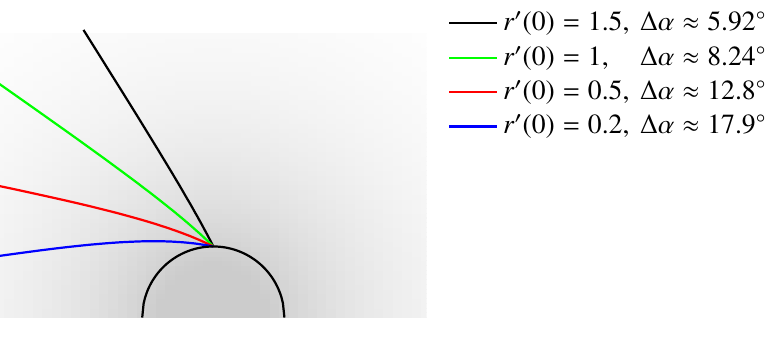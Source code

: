 \documentclass{standalone}

\usepackage{pgfplots}
\usepackage{tikz}
\usepackage{xcolor}
\usepackage{txfonts}

%used for drawing n(r)-Area
\definecolor{lGray}{gray}{0.8}
\definecolor{llGray}{gray}{0.9}
\usepgfplotslibrary{fillbetween}

\tikzset{
  ring shading/.code args={from #1 at #2 to #3 at #4}{
    \def\colin{#1}
    \def\radin{#2}
    \def\colout{#3}
    \def\radout{#4}
    \pgfmathsetmacro{\proportion}{\radin/\radout}
    \pgfmathsetmacro{\outer}{.8818cm}
    \pgfmathsetmacro{\inner}{.8818cm*\proportion}
    \pgfmathsetmacro{\innerlow}{\inner-0.01pt}
    \pgfdeclareradialshading{ring}{\pgfpoint{0cm}{0cm}}%
    {
      color(0pt)=(white);
      color(\innerlow)=(white);
      color(\inner)=(#1);
      color(\outer)=(#3)
    }
    \pgfkeysalso{/tikz/shading=ring}
  },
}

\begin{document}

\begin{tikzpicture}
  \begin{axis} [
    axis lines=none, 
    width=7cm, 
    axis equal,
    ticks = none, 
    legend pos = outer north east, 
	  legend cell align=left,
    legend style={draw=none}, 
    ymin = 0,
    ymax = 4,
    xmin = -3, 
    xmax = 3, 
    zmin = 1,
    zmax = 2,
    %colorbar, 
    colormap={traditionalpm3d}{color=(white) color=(llGray) color=(lGray) color=(lGray)},
    view={0}{90}
  ]  
    \addplot3[surf, domain=-4:4, y domain=0:4, shader=flat, samples=61, forget plot] {1 + 1 * exp(-(sqrt(x^2+y^2)-1)/2)};  

    %f'(0) = 1.5
    \addplot [mark = none, thick, color=black] coordinates {
      (0.0,1.0)(-0.014,1.027)(-0.028,1.055)(-0.043,1.085)(-0.059,1.116)(-0.076,1.148)(-0.094,1.183)(-0.113,1.218)(-0.134,1.256)(-0.155,1.296)(-0.178,1.338)(-0.203,1.383)(-0.229,1.43)(-0.258,1.48)(-0.288,1.534)(-0.32,1.591)(-0.356,1.652)(-0.394,1.717)(-0.435,1.788)(-0.479,1.864)(-0.528,1.946)(-0.581,2.035)(-0.64,2.133)(-0.705,2.24)(-0.776,2.358)(-0.856,2.488)(-0.945,2.633)(-1.045,2.796)(-1.159,2.98)(-1.29,3.19)(-1.441,3.431)(-1.617,3.713)(-1.826,4.046)
    };        
    \addlegendentry{$r'(0)=1.5, \: \Delta \alpha \approx 5.92^\circ$};
    
    %f'(0) = 1
    \addplot [mark = none, thick, color=green] coordinates {
      (0.0,1.0)(-0.022,1.021)(-0.044,1.044)(-0.068,1.066)(-0.092,1.09)(-0.12,1.116)(-0.149,1.143)(-0.179,1.171)(-0.212,1.2)(-0.246,1.23)(-0.282,1.262)(-0.32,1.295)(-0.36,1.33)(-0.404,1.367)(-0.45,1.406)(-0.499,1.446)(-0.551,1.49)(-0.608,1.535)(-0.669,1.584)(-0.735,1.636)(-0.806,1.692)(-0.883,1.752)(-0.968,1.816)(-1.06,1.887)(-1.162,1.963)(-1.275,2.047)(-1.4,2.139)(-1.54,2.242)(-1.698,2.356)(-1.878,2.486)(-2.084,2.633)(-2.322,2.802)(-2.602,3.0)(-2.936,3.235)(-3.341,3.518)(-3.842,3.868)(-4.484,4.315)(-4.959,4.646)(-5.529,5.042)(-6.226,5.527)(-7.101,6.134)(-7.948,6.722)(-8.998,7.451)(-10.341,8.383)(-12.129,9.625)
    };
    \addlegendentry{$r'(0)=1,\phantom{.0} \: \Delta \alpha \approx 8.24^\circ$};
       
    %f'(0)=0.5
    \addplot [mark = none, thick, color=red] coordinates {
      (0.0,1.0)(-0.023,1.011)(-0.046,1.023)(-0.07,1.034)(-0.095,1.046)(-0.131,1.062)(-0.169,1.079)(-0.209,1.097)(-0.25,1.114)(-0.293,1.132)(-0.337,1.15)(-0.384,1.168)(-0.434,1.187)(-0.486,1.206)(-0.541,1.226)(-0.599,1.246)(-0.66,1.267)(-0.726,1.288)(-0.795,1.311)(-0.87,1.334)(-0.95,1.358)(-1.036,1.383)(-1.129,1.409)(-1.23,1.437)(-1.34,1.467)(-1.461,1.498)(-1.594,1.531)(-1.742,1.568)(-1.906,1.607)(-2.092,1.65)(-2.302,1.697)(-2.543,1.75)(-2.823,1.811)(-3.152,1.88)(-3.546,1.962)(-4.027,2.06)(-4.63,2.182)(-5.101,2.276)(-5.664,2.388)(-6.351,2.524)
    };
    \addlegendentry{$r'(0)=0.5, \: \Delta \alpha \approx 12.8^\circ$};
    
    %f'(0)=0,2
    \addplot [mark = none, thick, color=blue] coordinates {
      (0.0,1.0)(-0.013,1.003)(-0.027,1.005)(-0.04,1.008)(-0.054,1.01)(-0.098,1.018)(-0.143,1.025)(-0.189,1.032)(-0.236,1.039)(-0.284,1.045)(-0.334,1.05)(-0.386,1.055)(-0.439,1.06)(-0.495,1.063)(-0.553,1.067)(-0.613,1.07)(-0.677,1.072)(-0.743,1.073)(-0.813,1.074)(-0.887,1.074)(-0.966,1.073)(-1.05,1.071)(-1.14,1.067)(-1.236,1.063)(-1.34,1.057)(-1.453,1.049)(-1.577,1.039)(-1.713,1.027)(-1.863,1.012)(-2.031,0.994)(-2.22,0.972)(-2.436,0.945)(-2.684,0.912)(-2.975,0.872)(-3.32,0.822)(-3.739,0.759)(-4.262,0.678)(-4.669,0.613)(-5.153,0.536)(-5.741,0.44)(-6.474,0.321)(-7.071,0.223)(-7.785,0.106)(-8.657,-0.038)(-9.75,-0.218)(-10.641,-0.365)(-11.709,-0.541)(-13.018,-0.757)(-14.661,-1.028)(-16.0,-1.249)(-17.608,-1.514)(-19.579,-1.839)(-22.055,-2.247)(-24.046,-2.576)(-26.43,-2.969)(-29.343,-3.45)(-32.99,-4.051)(-34.444,-4.291)(-36.032,-4.553)(-37.774,-4.841)(-39.695,-5.157)
    };
    \addlegendentry{$r'(0)=0.2, \: \Delta \alpha \approx 17.9^\circ$};
    
    %draw Earth
    \addplot [domain=-1:1, mark=none, black, samples=101, name path=earth, thick] {sqrt(1 - x^2)};
  \end{axis}   
\end{tikzpicture}

\end{document}
